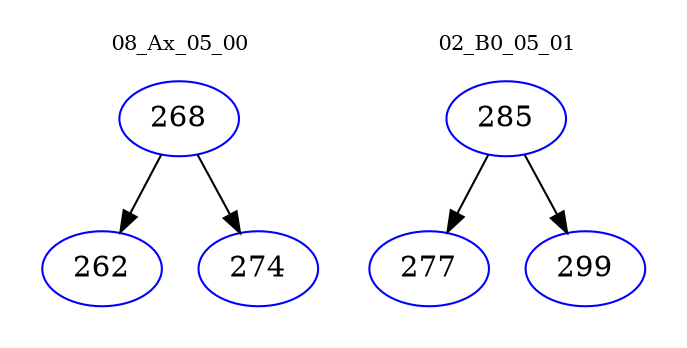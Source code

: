 digraph{
subgraph cluster_0 {
color = white
label = "08_Ax_05_00";
fontsize=10;
T0_268 [label="268", color="blue"]
T0_268 -> T0_262 [color="black"]
T0_262 [label="262", color="blue"]
T0_268 -> T0_274 [color="black"]
T0_274 [label="274", color="blue"]
}
subgraph cluster_1 {
color = white
label = "02_B0_05_01";
fontsize=10;
T1_285 [label="285", color="blue"]
T1_285 -> T1_277 [color="black"]
T1_277 [label="277", color="blue"]
T1_285 -> T1_299 [color="black"]
T1_299 [label="299", color="blue"]
}
}
